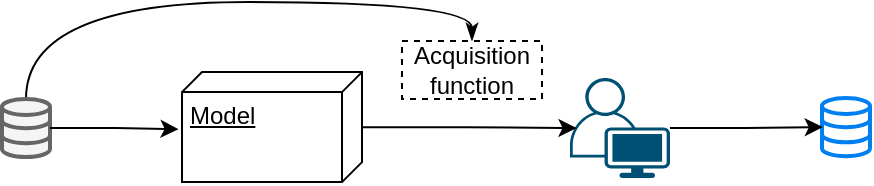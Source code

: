 <mxfile version="26.0.16">
  <diagram name="第 1 页" id="HPxnn8EYBrVeJLNYMFsp">
    <mxGraphModel dx="195" dy="115" grid="1" gridSize="10" guides="1" tooltips="1" connect="1" arrows="1" fold="1" page="1" pageScale="1" pageWidth="827" pageHeight="1169" math="0" shadow="0">
      <root>
        <mxCell id="0" />
        <mxCell id="1" parent="0" />
        <mxCell id="kAtiKYI1GSR-wgLTTllL-18" style="edgeStyle=orthogonalEdgeStyle;rounded=0;orthogonalLoop=1;jettySize=auto;html=1;entryX=0.5;entryY=0;entryDx=0;entryDy=0;curved=1;endArrow=classicThin;endFill=1;" edge="1" parent="1" source="kAtiKYI1GSR-wgLTTllL-1" target="kAtiKYI1GSR-wgLTTllL-17">
          <mxGeometry relative="1" as="geometry">
            <Array as="points">
              <mxPoint x="92" y="202" />
              <mxPoint x="315" y="202" />
            </Array>
          </mxGeometry>
        </mxCell>
        <mxCell id="kAtiKYI1GSR-wgLTTllL-1" value="" style="html=1;verticalLabelPosition=bottom;align=center;labelBackgroundColor=#ffffff;verticalAlign=top;strokeWidth=2;shadow=0;dashed=0;shape=mxgraph.ios7.icons.data;fillColor=#f5f5f5;fontColor=#333333;strokeColor=#666666;" vertex="1" parent="1">
          <mxGeometry x="80" y="250.45" width="24" height="29.1" as="geometry" />
        </mxCell>
        <mxCell id="kAtiKYI1GSR-wgLTTllL-2" value="" style="html=1;verticalLabelPosition=bottom;align=center;labelBackgroundColor=#ffffff;verticalAlign=top;strokeWidth=2;strokeColor=#0080F0;shadow=0;dashed=0;shape=mxgraph.ios7.icons.data;" vertex="1" parent="1">
          <mxGeometry x="490" y="250" width="24" height="29.1" as="geometry" />
        </mxCell>
        <mxCell id="kAtiKYI1GSR-wgLTTllL-3" value="" style="points=[[0.35,0,0],[0.98,0.51,0],[1,0.71,0],[0.67,1,0],[0,0.795,0],[0,0.65,0]];verticalLabelPosition=bottom;sketch=0;html=1;verticalAlign=top;aspect=fixed;align=center;pointerEvents=1;shape=mxgraph.cisco19.user;fillColor=#005073;strokeColor=none;" vertex="1" parent="1">
          <mxGeometry x="364" y="240" width="50" height="50" as="geometry" />
        </mxCell>
        <mxCell id="kAtiKYI1GSR-wgLTTllL-11" value="Model" style="verticalAlign=top;align=left;spacingTop=8;spacingLeft=2;spacingRight=12;shape=cube;size=10;direction=south;fontStyle=4;html=1;whiteSpace=wrap;" vertex="1" parent="1">
          <mxGeometry x="170" y="237.05" width="90" height="55" as="geometry" />
        </mxCell>
        <mxCell id="kAtiKYI1GSR-wgLTTllL-13" style="edgeStyle=orthogonalEdgeStyle;rounded=0;orthogonalLoop=1;jettySize=auto;html=1;entryX=0.519;entryY=1.019;entryDx=0;entryDy=0;entryPerimeter=0;" edge="1" parent="1" source="kAtiKYI1GSR-wgLTTllL-1" target="kAtiKYI1GSR-wgLTTllL-11">
          <mxGeometry relative="1" as="geometry" />
        </mxCell>
        <mxCell id="kAtiKYI1GSR-wgLTTllL-14" style="edgeStyle=orthogonalEdgeStyle;rounded=0;orthogonalLoop=1;jettySize=auto;html=1;entryX=0.065;entryY=0.501;entryDx=0;entryDy=0;entryPerimeter=0;" edge="1" parent="1" source="kAtiKYI1GSR-wgLTTllL-11" target="kAtiKYI1GSR-wgLTTllL-3">
          <mxGeometry relative="1" as="geometry" />
        </mxCell>
        <mxCell id="kAtiKYI1GSR-wgLTTllL-15" style="edgeStyle=orthogonalEdgeStyle;rounded=0;orthogonalLoop=1;jettySize=auto;html=1;entryX=0.016;entryY=0.499;entryDx=0;entryDy=0;entryPerimeter=0;" edge="1" parent="1" source="kAtiKYI1GSR-wgLTTllL-3" target="kAtiKYI1GSR-wgLTTllL-2">
          <mxGeometry relative="1" as="geometry" />
        </mxCell>
        <mxCell id="kAtiKYI1GSR-wgLTTllL-17" value="Acquisition&lt;div&gt;function&lt;/div&gt;" style="rounded=0;whiteSpace=wrap;html=1;dashed=1;" vertex="1" parent="1">
          <mxGeometry x="280" y="221.45" width="70" height="29" as="geometry" />
        </mxCell>
      </root>
    </mxGraphModel>
  </diagram>
</mxfile>

